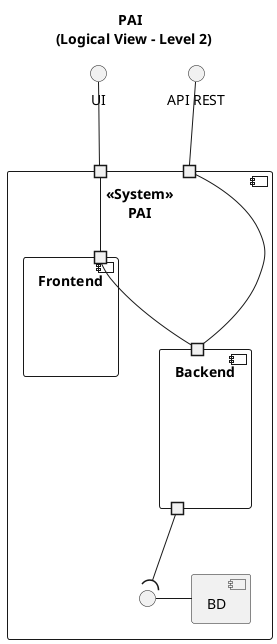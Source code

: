 @startuml


title "PAI \n (Logical View - Level 2)"

interface UI
interface "API REST"


component "<<System>>\nPAI" {
  portin " " as p1
  portin " " as p2
  component Backend
  component Frontend
  component BD
  interface " " as I1

}

component Frontend {
portin " " as p4
}

component Backend {
portin " " as p5
portout " " as p6
}



I1 -right- BD
p5-up- p4
p1 -up- UI
p2 -up- "API REST"
p2 -down-p5
p1 -down-p4
p6 -down-(I1


@enduml
